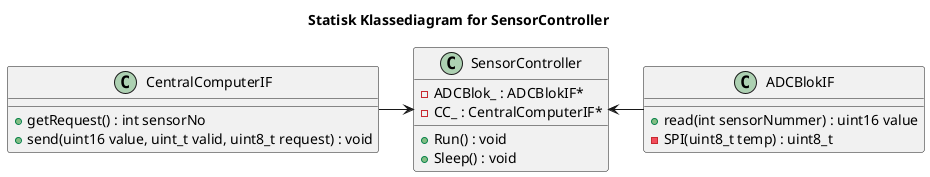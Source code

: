 @startuml StatiskKlassediagramforSensorController
title Statisk Klassediagram for SensorController


class ADCBlokIF{
    +read(int sensorNummer) : uint16 value
    -SPI(uint8_t temp) : uint8_t
}

class SensorController{
    +Run() : void
    +Sleep() : void
    -ADCBlok_ : ADCBlokIF*
    -CC_ : CentralComputerIF*

}

class CentralComputerIF{
    +getRequest() : int sensorNo
    +send(uint16 value, uint_t valid, uint8_t request) : void
}

SensorController <- ADCBlokIF
CentralComputerIF -> SensorController

@enduml